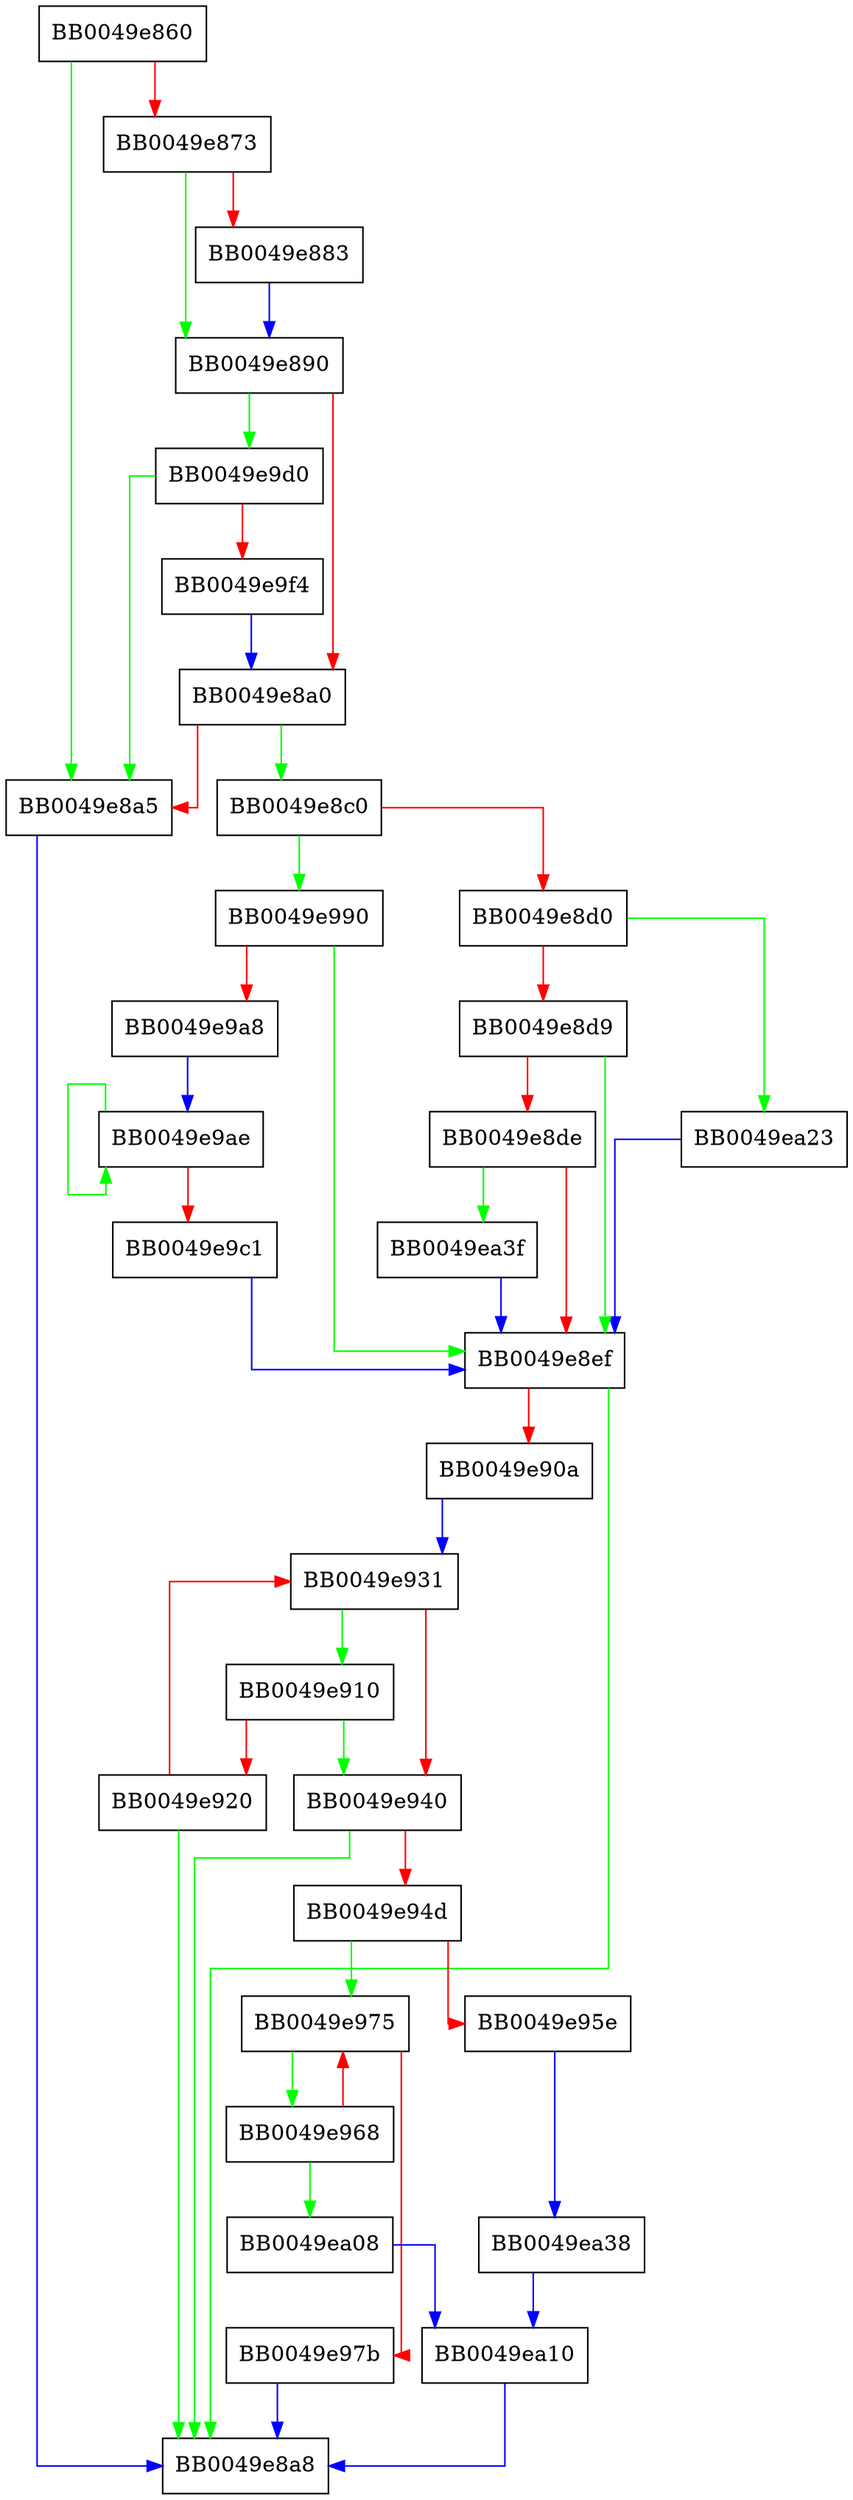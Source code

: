 digraph gid_cb {
  node [shape="box"];
  graph [splines=ortho];
  BB0049e860 -> BB0049e8a5 [color="green"];
  BB0049e860 -> BB0049e873 [color="red"];
  BB0049e873 -> BB0049e890 [color="green"];
  BB0049e873 -> BB0049e883 [color="red"];
  BB0049e883 -> BB0049e890 [color="blue"];
  BB0049e890 -> BB0049e9d0 [color="green"];
  BB0049e890 -> BB0049e8a0 [color="red"];
  BB0049e8a0 -> BB0049e8c0 [color="green"];
  BB0049e8a0 -> BB0049e8a5 [color="red"];
  BB0049e8a5 -> BB0049e8a8 [color="blue"];
  BB0049e8c0 -> BB0049e990 [color="green"];
  BB0049e8c0 -> BB0049e8d0 [color="red"];
  BB0049e8d0 -> BB0049ea23 [color="green"];
  BB0049e8d0 -> BB0049e8d9 [color="red"];
  BB0049e8d9 -> BB0049e8ef [color="green"];
  BB0049e8d9 -> BB0049e8de [color="red"];
  BB0049e8de -> BB0049ea3f [color="green"];
  BB0049e8de -> BB0049e8ef [color="red"];
  BB0049e8ef -> BB0049e8a8 [color="green"];
  BB0049e8ef -> BB0049e90a [color="red"];
  BB0049e90a -> BB0049e931 [color="blue"];
  BB0049e910 -> BB0049e940 [color="green"];
  BB0049e910 -> BB0049e920 [color="red"];
  BB0049e920 -> BB0049e8a8 [color="green"];
  BB0049e920 -> BB0049e931 [color="red"];
  BB0049e931 -> BB0049e910 [color="green"];
  BB0049e931 -> BB0049e940 [color="red"];
  BB0049e940 -> BB0049e8a8 [color="green"];
  BB0049e940 -> BB0049e94d [color="red"];
  BB0049e94d -> BB0049e975 [color="green"];
  BB0049e94d -> BB0049e95e [color="red"];
  BB0049e95e -> BB0049ea38 [color="blue"];
  BB0049e968 -> BB0049ea08 [color="green"];
  BB0049e968 -> BB0049e975 [color="red"];
  BB0049e975 -> BB0049e968 [color="green"];
  BB0049e975 -> BB0049e97b [color="red"];
  BB0049e97b -> BB0049e8a8 [color="blue"];
  BB0049e990 -> BB0049e8ef [color="green"];
  BB0049e990 -> BB0049e9a8 [color="red"];
  BB0049e9a8 -> BB0049e9ae [color="blue"];
  BB0049e9ae -> BB0049e9ae [color="green"];
  BB0049e9ae -> BB0049e9c1 [color="red"];
  BB0049e9c1 -> BB0049e8ef [color="blue"];
  BB0049e9d0 -> BB0049e8a5 [color="green"];
  BB0049e9d0 -> BB0049e9f4 [color="red"];
  BB0049e9f4 -> BB0049e8a0 [color="blue"];
  BB0049ea08 -> BB0049ea10 [color="blue"];
  BB0049ea10 -> BB0049e8a8 [color="blue"];
  BB0049ea23 -> BB0049e8ef [color="blue"];
  BB0049ea38 -> BB0049ea10 [color="blue"];
  BB0049ea3f -> BB0049e8ef [color="blue"];
}